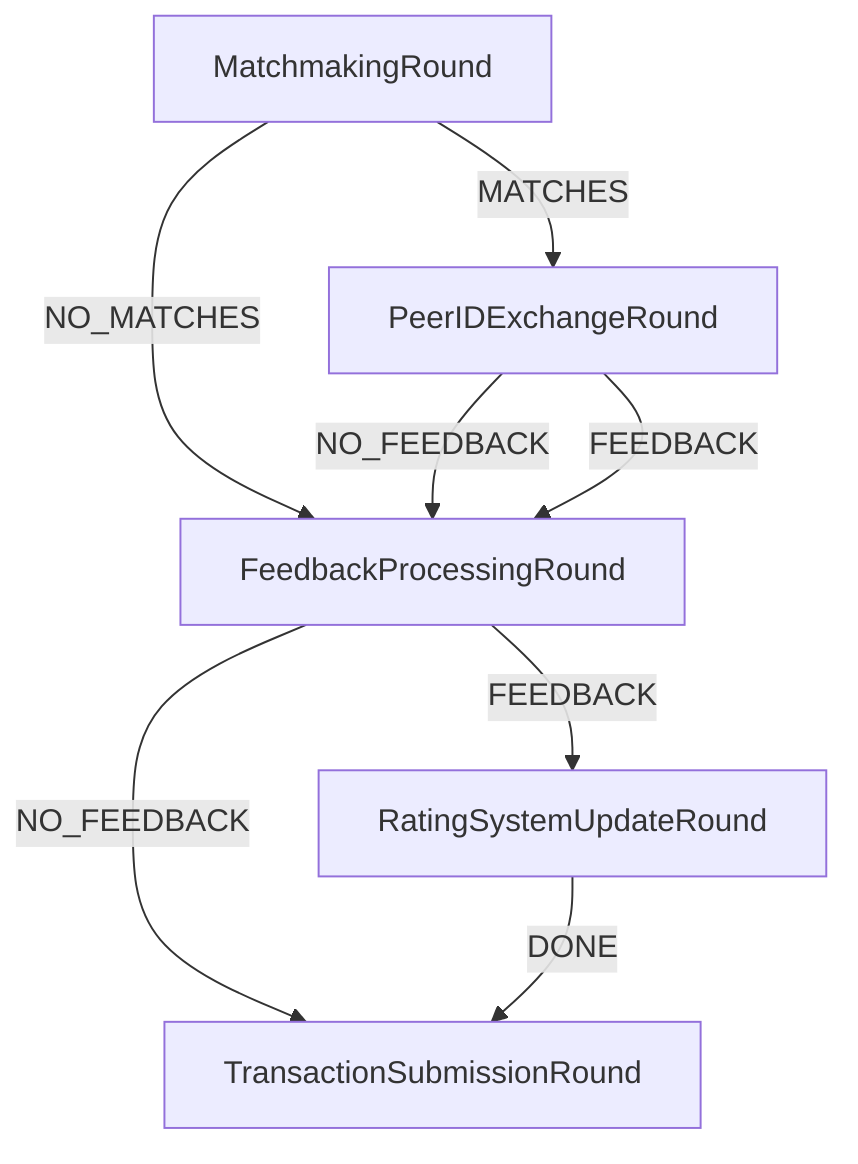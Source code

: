 graph TD
  MatchmakingRound
  MatchmakingRound
  FeedbackProcessingRound
  PeerIDExchangeRound
  TransactionSubmissionRound
  RatingSystemUpdateRound
  MatchmakingRound -->|NO_MATCHES| FeedbackProcessingRound
  MatchmakingRound -->|MATCHES| PeerIDExchangeRound
  PeerIDExchangeRound -->|NO_FEEDBACK| FeedbackProcessingRound
  PeerIDExchangeRound -->|FEEDBACK| FeedbackProcessingRound
  FeedbackProcessingRound -->|NO_FEEDBACK| TransactionSubmissionRound
  FeedbackProcessingRound -->|FEEDBACK| RatingSystemUpdateRound
  RatingSystemUpdateRound -->|DONE| TransactionSubmissionRound